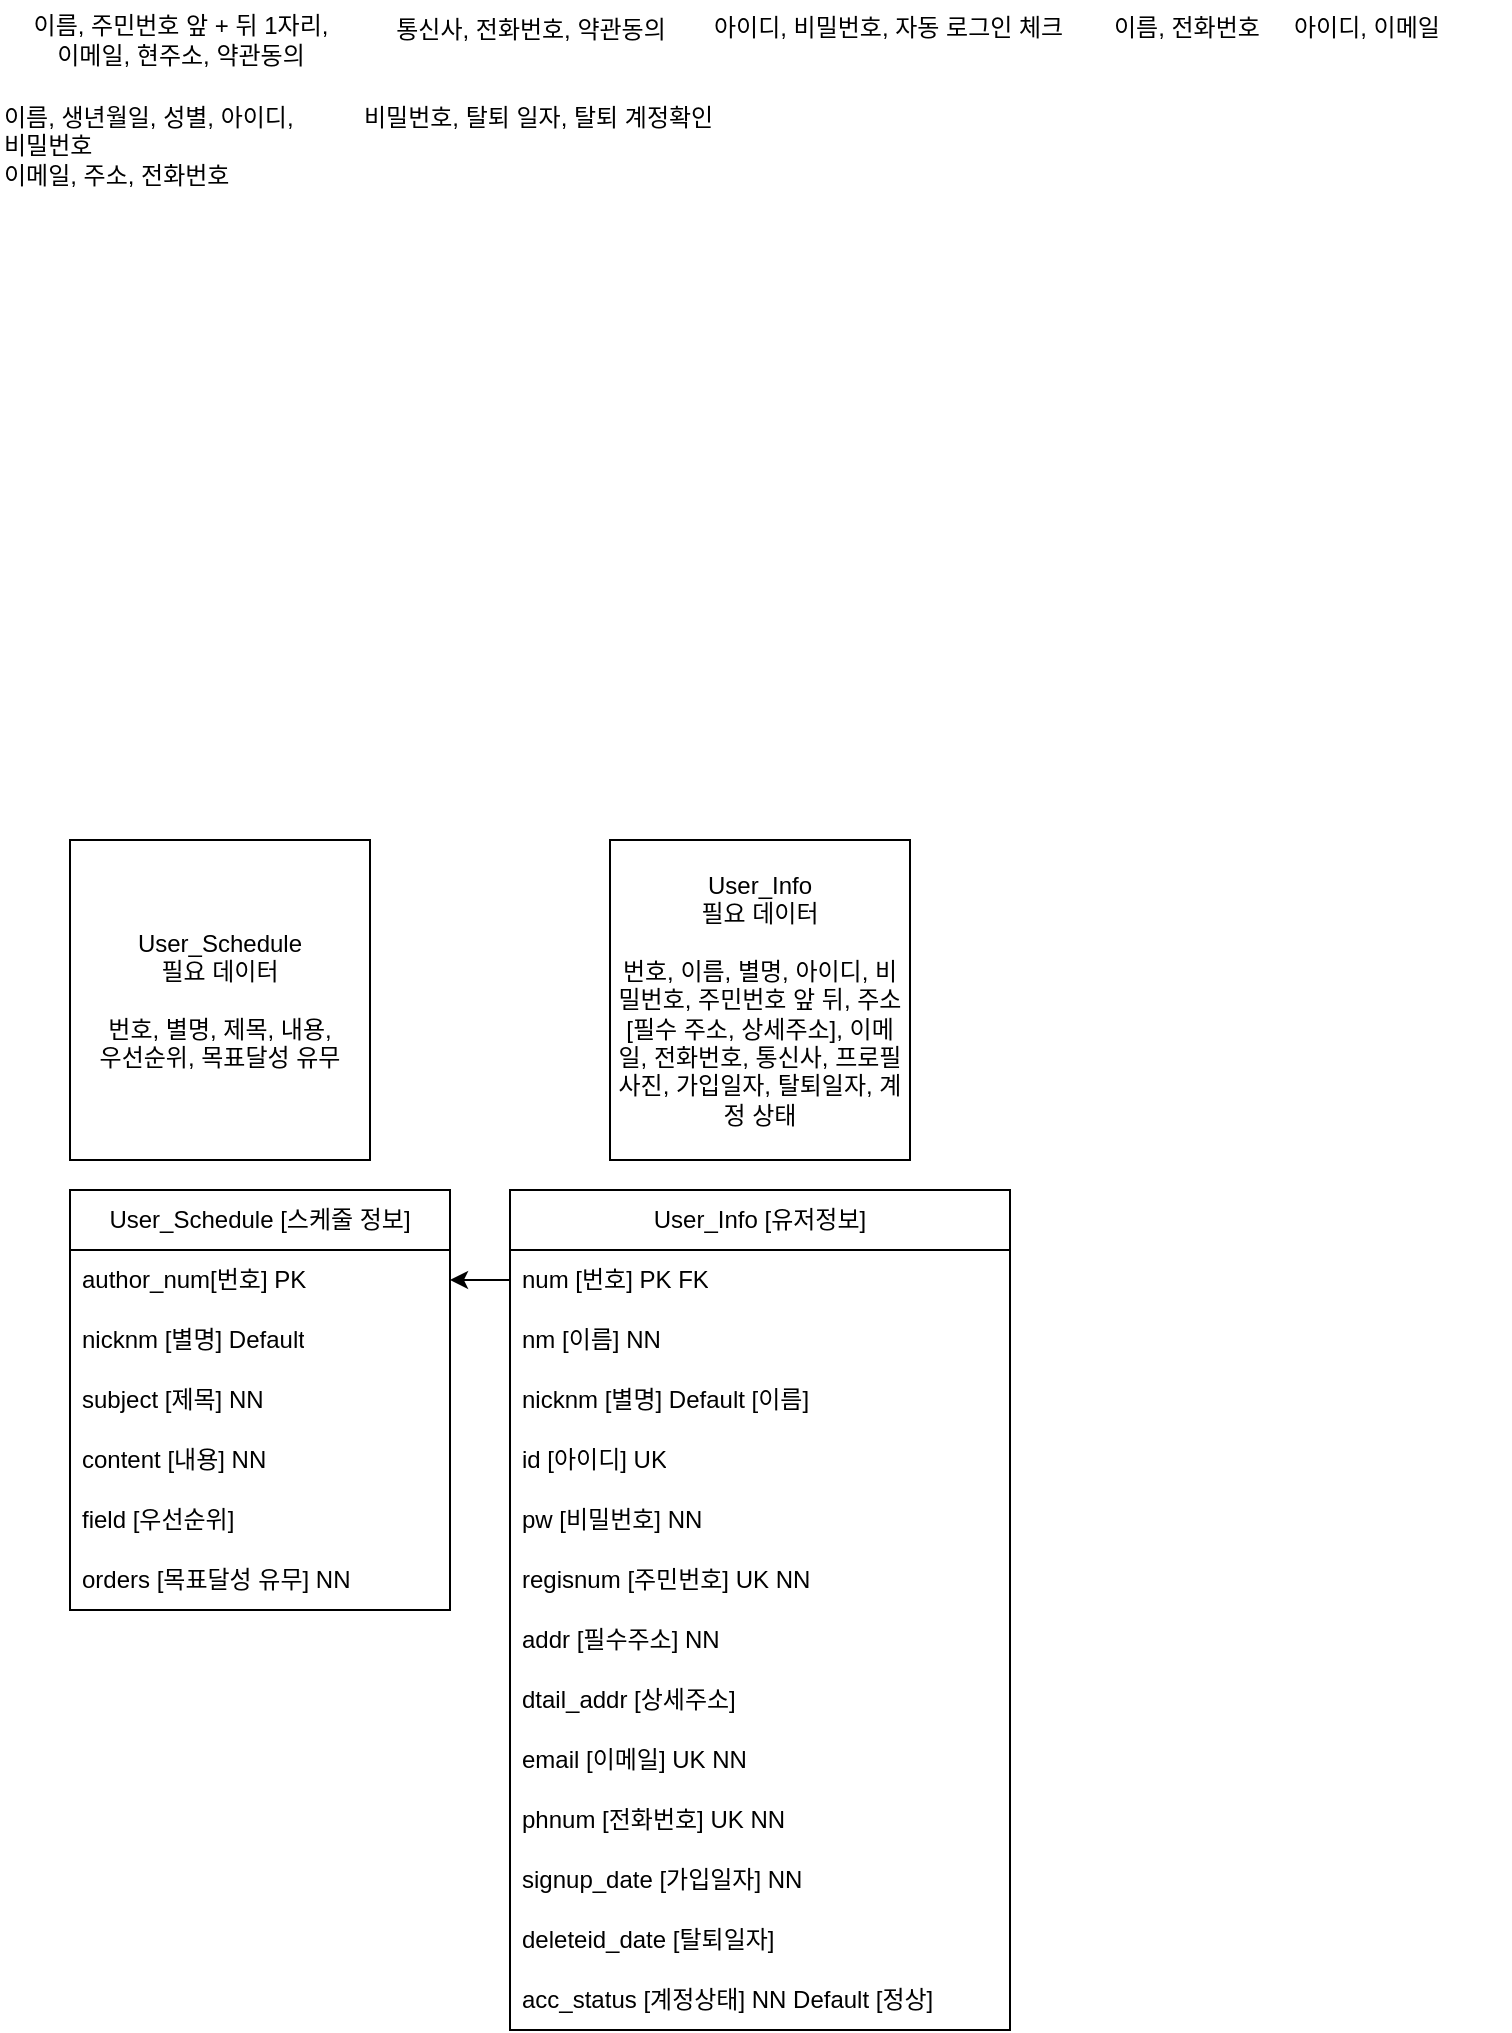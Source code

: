 <mxfile version="24.7.17">
  <diagram name="페이지-1" id="YMai1YUVfUBF3lLc7sM1">
    <mxGraphModel dx="1195" dy="737" grid="1" gridSize="10" guides="1" tooltips="1" connect="1" arrows="1" fold="1" page="1" pageScale="1" pageWidth="827" pageHeight="1169" math="0" shadow="0">
      <root>
        <mxCell id="0" />
        <mxCell id="1" parent="0" />
        <mxCell id="S7mDRHHhHcW8NyFeJlAd-3" value="User_Info [유저정보]" style="swimlane;fontStyle=0;childLayout=stackLayout;horizontal=1;startSize=30;horizontalStack=0;resizeParent=1;resizeParentMax=0;resizeLast=0;collapsible=1;marginBottom=0;whiteSpace=wrap;html=1;movable=1;resizable=1;rotatable=1;deletable=1;editable=1;locked=0;connectable=1;" parent="1" vertex="1">
          <mxGeometry x="270" y="600" width="250" height="420" as="geometry" />
        </mxCell>
        <mxCell id="S7mDRHHhHcW8NyFeJlAd-4" value="num [번호] PK FK" style="text;strokeColor=none;fillColor=none;align=left;verticalAlign=middle;spacingLeft=4;spacingRight=4;overflow=hidden;points=[[0,0.5],[1,0.5]];portConstraint=eastwest;rotatable=0;whiteSpace=wrap;html=1;" parent="S7mDRHHhHcW8NyFeJlAd-3" vertex="1">
          <mxGeometry y="30" width="250" height="30" as="geometry" />
        </mxCell>
        <mxCell id="S7mDRHHhHcW8NyFeJlAd-31" value="nm [이름] NN" style="text;strokeColor=none;fillColor=none;align=left;verticalAlign=middle;spacingLeft=4;spacingRight=4;overflow=hidden;points=[[0,0.5],[1,0.5]];portConstraint=eastwest;rotatable=0;whiteSpace=wrap;html=1;" parent="S7mDRHHhHcW8NyFeJlAd-3" vertex="1">
          <mxGeometry y="60" width="250" height="30" as="geometry" />
        </mxCell>
        <mxCell id="S7mDRHHhHcW8NyFeJlAd-27" value="nicknm [별명] Default [이름]" style="text;strokeColor=none;fillColor=none;align=left;verticalAlign=middle;spacingLeft=4;spacingRight=4;overflow=hidden;points=[[0,0.5],[1,0.5]];portConstraint=eastwest;rotatable=0;whiteSpace=wrap;html=1;" parent="S7mDRHHhHcW8NyFeJlAd-3" vertex="1">
          <mxGeometry y="90" width="250" height="30" as="geometry" />
        </mxCell>
        <mxCell id="S7mDRHHhHcW8NyFeJlAd-28" value="id [아이디] UK" style="text;strokeColor=none;fillColor=none;align=left;verticalAlign=middle;spacingLeft=4;spacingRight=4;overflow=hidden;points=[[0,0.5],[1,0.5]];portConstraint=eastwest;rotatable=0;whiteSpace=wrap;html=1;" parent="S7mDRHHhHcW8NyFeJlAd-3" vertex="1">
          <mxGeometry y="120" width="250" height="30" as="geometry" />
        </mxCell>
        <mxCell id="S7mDRHHhHcW8NyFeJlAd-29" value="pw&lt;span style=&quot;background-color: initial;&quot;&gt;&amp;nbsp;[비밀번호] NN&lt;/span&gt;" style="text;strokeColor=none;fillColor=none;align=left;verticalAlign=middle;spacingLeft=4;spacingRight=4;overflow=hidden;points=[[0,0.5],[1,0.5]];portConstraint=eastwest;rotatable=0;whiteSpace=wrap;html=1;" parent="S7mDRHHhHcW8NyFeJlAd-3" vertex="1">
          <mxGeometry y="150" width="250" height="30" as="geometry" />
        </mxCell>
        <mxCell id="S7mDRHHhHcW8NyFeJlAd-32" value="regisnum [주민번호] UK NN" style="text;strokeColor=none;fillColor=none;align=left;verticalAlign=middle;spacingLeft=4;spacingRight=4;overflow=hidden;points=[[0,0.5],[1,0.5]];portConstraint=eastwest;rotatable=0;whiteSpace=wrap;html=1;" parent="S7mDRHHhHcW8NyFeJlAd-3" vertex="1">
          <mxGeometry y="180" width="250" height="30" as="geometry" />
        </mxCell>
        <mxCell id="S7mDRHHhHcW8NyFeJlAd-33" value="addr [필수주소] NN" style="text;strokeColor=none;fillColor=none;align=left;verticalAlign=middle;spacingLeft=4;spacingRight=4;overflow=hidden;points=[[0,0.5],[1,0.5]];portConstraint=eastwest;rotatable=0;whiteSpace=wrap;html=1;" parent="S7mDRHHhHcW8NyFeJlAd-3" vertex="1">
          <mxGeometry y="210" width="250" height="30" as="geometry" />
        </mxCell>
        <mxCell id="S7mDRHHhHcW8NyFeJlAd-36" value="dtail_addr [상세주소]" style="text;strokeColor=none;fillColor=none;align=left;verticalAlign=middle;spacingLeft=4;spacingRight=4;overflow=hidden;points=[[0,0.5],[1,0.5]];portConstraint=eastwest;rotatable=0;whiteSpace=wrap;html=1;" parent="S7mDRHHhHcW8NyFeJlAd-3" vertex="1">
          <mxGeometry y="240" width="250" height="30" as="geometry" />
        </mxCell>
        <mxCell id="S7mDRHHhHcW8NyFeJlAd-34" value="email [이메일] UK NN" style="text;strokeColor=none;fillColor=none;align=left;verticalAlign=middle;spacingLeft=4;spacingRight=4;overflow=hidden;points=[[0,0.5],[1,0.5]];portConstraint=eastwest;rotatable=0;whiteSpace=wrap;html=1;" parent="S7mDRHHhHcW8NyFeJlAd-3" vertex="1">
          <mxGeometry y="270" width="250" height="30" as="geometry" />
        </mxCell>
        <mxCell id="S7mDRHHhHcW8NyFeJlAd-30" value="phnum [전화번호] UK NN" style="text;strokeColor=none;fillColor=none;align=left;verticalAlign=middle;spacingLeft=4;spacingRight=4;overflow=hidden;points=[[0,0.5],[1,0.5]];portConstraint=eastwest;rotatable=0;whiteSpace=wrap;html=1;" parent="S7mDRHHhHcW8NyFeJlAd-3" vertex="1">
          <mxGeometry y="300" width="250" height="30" as="geometry" />
        </mxCell>
        <mxCell id="gNanaMNj7XWX74bIFemr-14" value="signup_date [가입일자] NN" style="text;strokeColor=none;fillColor=none;align=left;verticalAlign=middle;spacingLeft=4;spacingRight=4;overflow=hidden;points=[[0,0.5],[1,0.5]];portConstraint=eastwest;rotatable=0;whiteSpace=wrap;html=1;" vertex="1" parent="S7mDRHHhHcW8NyFeJlAd-3">
          <mxGeometry y="330" width="250" height="30" as="geometry" />
        </mxCell>
        <mxCell id="gNanaMNj7XWX74bIFemr-15" value="deleteid_date [탈퇴일자]" style="text;strokeColor=none;fillColor=none;align=left;verticalAlign=middle;spacingLeft=4;spacingRight=4;overflow=hidden;points=[[0,0.5],[1,0.5]];portConstraint=eastwest;rotatable=0;whiteSpace=wrap;html=1;" vertex="1" parent="S7mDRHHhHcW8NyFeJlAd-3">
          <mxGeometry y="360" width="250" height="30" as="geometry" />
        </mxCell>
        <mxCell id="gNanaMNj7XWX74bIFemr-16" value="acc_status [계정상태] NN Default [정상]" style="text;strokeColor=none;fillColor=none;align=left;verticalAlign=middle;spacingLeft=4;spacingRight=4;overflow=hidden;points=[[0,0.5],[1,0.5]];portConstraint=eastwest;rotatable=0;whiteSpace=wrap;html=1;" vertex="1" parent="S7mDRHHhHcW8NyFeJlAd-3">
          <mxGeometry y="390" width="250" height="30" as="geometry" />
        </mxCell>
        <mxCell id="S7mDRHHhHcW8NyFeJlAd-18" value="&lt;div&gt;이름, 주민번호 앞 + 뒤 1자리,&lt;/div&gt;&lt;div&gt;이메일, 현주소, 약관동의&lt;/div&gt;" style="text;html=1;align=center;verticalAlign=middle;resizable=0;points=[];autosize=1;strokeColor=none;fillColor=none;" parent="1" vertex="1">
          <mxGeometry x="15" y="5" width="180" height="40" as="geometry" />
        </mxCell>
        <mxCell id="S7mDRHHhHcW8NyFeJlAd-19" value="통신사, 전화번호, 약관동의" style="text;html=1;align=center;verticalAlign=middle;resizable=0;points=[];autosize=1;strokeColor=none;fillColor=none;" parent="1" vertex="1">
          <mxGeometry x="195" y="5" width="170" height="30" as="geometry" />
        </mxCell>
        <mxCell id="S7mDRHHhHcW8NyFeJlAd-20" value="아이디, 비밀번호, 자동 로그인 체크" style="text;whiteSpace=wrap;" parent="1" vertex="1">
          <mxGeometry x="370" y="5" width="220" height="40" as="geometry" />
        </mxCell>
        <mxCell id="S7mDRHHhHcW8NyFeJlAd-21" value="이름, 전화번호" style="text;whiteSpace=wrap;" parent="1" vertex="1">
          <mxGeometry x="570" y="5" width="110" height="40" as="geometry" />
        </mxCell>
        <mxCell id="S7mDRHHhHcW8NyFeJlAd-22" value="아이디, 이메일" style="text;whiteSpace=wrap;" parent="1" vertex="1">
          <mxGeometry x="660" y="5" width="110" height="40" as="geometry" />
        </mxCell>
        <mxCell id="S7mDRHHhHcW8NyFeJlAd-23" value="이름, 생년월일, 성별, 아이디,&#xa;비밀번호&#xa;이메일, 주소, 전화번호" style="text;whiteSpace=wrap;" parent="1" vertex="1">
          <mxGeometry x="15" y="50" width="190" height="70" as="geometry" />
        </mxCell>
        <mxCell id="S7mDRHHhHcW8NyFeJlAd-24" value="비밀번호, 탈퇴 일자, 탈퇴 계정확인" style="text;whiteSpace=wrap;" parent="1" vertex="1">
          <mxGeometry x="195" y="50" width="220" height="40" as="geometry" />
        </mxCell>
        <mxCell id="S7mDRHHhHcW8NyFeJlAd-26" value="User_Info&lt;br&gt;필요 데이터&lt;br&gt;&lt;br&gt;번호, 이름, 별명, 아이디, 비밀번호, 주민번호 앞 뒤, 주소[필수 주소, 상세주소], 이메일, 전화번호, 통신사, 프로필 사진, 가입일자, 탈퇴일자, 계정 상태" style="rounded=0;whiteSpace=wrap;html=1;" parent="1" vertex="1">
          <mxGeometry x="320" y="425" width="150" height="160" as="geometry" />
        </mxCell>
        <mxCell id="I9CSlLUvgXdBs6rNi_f5-2" value="User_Schedule [스케줄 정보]" style="swimlane;fontStyle=0;childLayout=stackLayout;horizontal=1;startSize=30;horizontalStack=0;resizeParent=1;resizeParentMax=0;resizeLast=0;collapsible=1;marginBottom=0;whiteSpace=wrap;html=1;movable=1;resizable=1;rotatable=1;deletable=1;editable=1;locked=0;connectable=1;" parent="1" vertex="1">
          <mxGeometry x="50" y="600" width="190" height="210" as="geometry" />
        </mxCell>
        <mxCell id="I9CSlLUvgXdBs6rNi_f5-3" value="author_num[번호] PK" style="text;strokeColor=none;fillColor=none;align=left;verticalAlign=middle;spacingLeft=4;spacingRight=4;overflow=hidden;points=[[0,0.5],[1,0.5]];portConstraint=eastwest;rotatable=0;whiteSpace=wrap;html=1;" parent="I9CSlLUvgXdBs6rNi_f5-2" vertex="1">
          <mxGeometry y="30" width="190" height="30" as="geometry" />
        </mxCell>
        <mxCell id="I9CSlLUvgXdBs6rNi_f5-5" value="nicknm [별명] Default" style="text;strokeColor=none;fillColor=none;align=left;verticalAlign=middle;spacingLeft=4;spacingRight=4;overflow=hidden;points=[[0,0.5],[1,0.5]];portConstraint=eastwest;rotatable=0;whiteSpace=wrap;html=1;" parent="I9CSlLUvgXdBs6rNi_f5-2" vertex="1">
          <mxGeometry y="60" width="190" height="30" as="geometry" />
        </mxCell>
        <mxCell id="I9CSlLUvgXdBs6rNi_f5-15" value="subject [제목] NN" style="text;strokeColor=none;fillColor=none;align=left;verticalAlign=middle;spacingLeft=4;spacingRight=4;overflow=hidden;points=[[0,0.5],[1,0.5]];portConstraint=eastwest;rotatable=0;whiteSpace=wrap;html=1;" parent="I9CSlLUvgXdBs6rNi_f5-2" vertex="1">
          <mxGeometry y="90" width="190" height="30" as="geometry" />
        </mxCell>
        <mxCell id="I9CSlLUvgXdBs6rNi_f5-16" value="content [내용] NN" style="text;strokeColor=none;fillColor=none;align=left;verticalAlign=middle;spacingLeft=4;spacingRight=4;overflow=hidden;points=[[0,0.5],[1,0.5]];portConstraint=eastwest;rotatable=0;whiteSpace=wrap;html=1;" parent="I9CSlLUvgXdBs6rNi_f5-2" vertex="1">
          <mxGeometry y="120" width="190" height="30" as="geometry" />
        </mxCell>
        <mxCell id="I9CSlLUvgXdBs6rNi_f5-17" value="field [우선순위]" style="text;strokeColor=none;fillColor=none;align=left;verticalAlign=middle;spacingLeft=4;spacingRight=4;overflow=hidden;points=[[0,0.5],[1,0.5]];portConstraint=eastwest;rotatable=0;whiteSpace=wrap;html=1;" parent="I9CSlLUvgXdBs6rNi_f5-2" vertex="1">
          <mxGeometry y="150" width="190" height="30" as="geometry" />
        </mxCell>
        <mxCell id="gNanaMNj7XWX74bIFemr-1" value="orders [목표달성 유무] NN" style="text;strokeColor=none;fillColor=none;align=left;verticalAlign=middle;spacingLeft=4;spacingRight=4;overflow=hidden;points=[[0,0.5],[1,0.5]];portConstraint=eastwest;rotatable=0;whiteSpace=wrap;html=1;" vertex="1" parent="I9CSlLUvgXdBs6rNi_f5-2">
          <mxGeometry y="180" width="190" height="30" as="geometry" />
        </mxCell>
        <mxCell id="I9CSlLUvgXdBs6rNi_f5-14" style="edgeStyle=orthogonalEdgeStyle;rounded=0;orthogonalLoop=1;jettySize=auto;html=1;exitX=0;exitY=0.5;exitDx=0;exitDy=0;" parent="1" source="S7mDRHHhHcW8NyFeJlAd-4" target="I9CSlLUvgXdBs6rNi_f5-3" edge="1">
          <mxGeometry relative="1" as="geometry" />
        </mxCell>
        <mxCell id="gNanaMNj7XWX74bIFemr-10" value="User_Schedule&lt;br&gt;필요 데이터&lt;br&gt;&lt;br&gt;번호, 별명, 제목, 내용,&lt;div&gt;우선순위, 목표달성 유무&lt;/div&gt;" style="rounded=0;whiteSpace=wrap;html=1;" vertex="1" parent="1">
          <mxGeometry x="50" y="425" width="150" height="160" as="geometry" />
        </mxCell>
      </root>
    </mxGraphModel>
  </diagram>
</mxfile>
